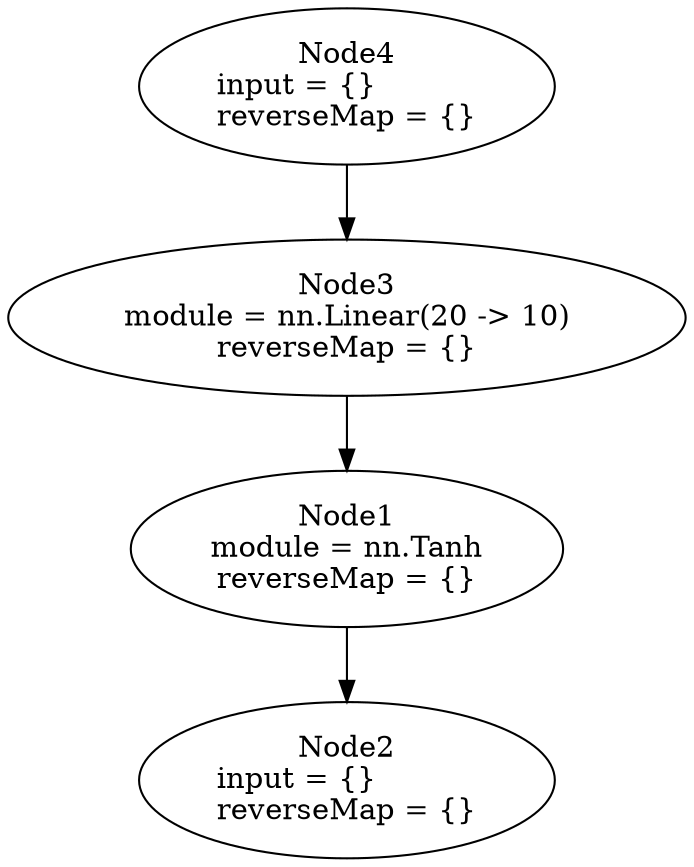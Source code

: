 digraph G {
	graph [bb="0,0,257.39,407.81"];
	node [label="\N",
		shape=oval
	];
	n1	 [height=1.041,
		label="Node1\nmodule = nn.Tanh\lreverseMap = {}",
		pos="128.69,148.43",
		tooltip="[[C]]:-1_",
		width=2.3374];
	n2	 [height=1.041,
		label="Node2\ninput = {}\lreverseMap = {}",
		pos="128.69,37.477",
		tooltip="[[C]]:-1_",
		width=2.1606];
	n1 -> n2	 [pos="e,128.69,75.149 128.69,110.85 128.69,102.67 128.69,93.893 128.69,85.366"];
	n3	 [height=1.041,
		label="Node3\nmodule = nn.Linear(20 -> 10)\lreverseMap = {}",
		pos="128.69,259.38",
		tooltip="[[C]]:-1_",
		width=3.5748];
	n3 -> n1	 [pos="e,128.69,186.1 128.69,221.8 128.69,213.63 128.69,204.85 128.69,196.32"];
	n4	 [height=1.041,
		label="Node4\ninput = {}\lreverseMap = {}",
		pos="128.69,370.34",
		tooltip="[[C]]:-1_",
		width=2.1606];
	n4 -> n3	 [pos="e,128.69,297.06 128.69,332.75 128.69,324.58 128.69,315.8 128.69,307.27"];
}
